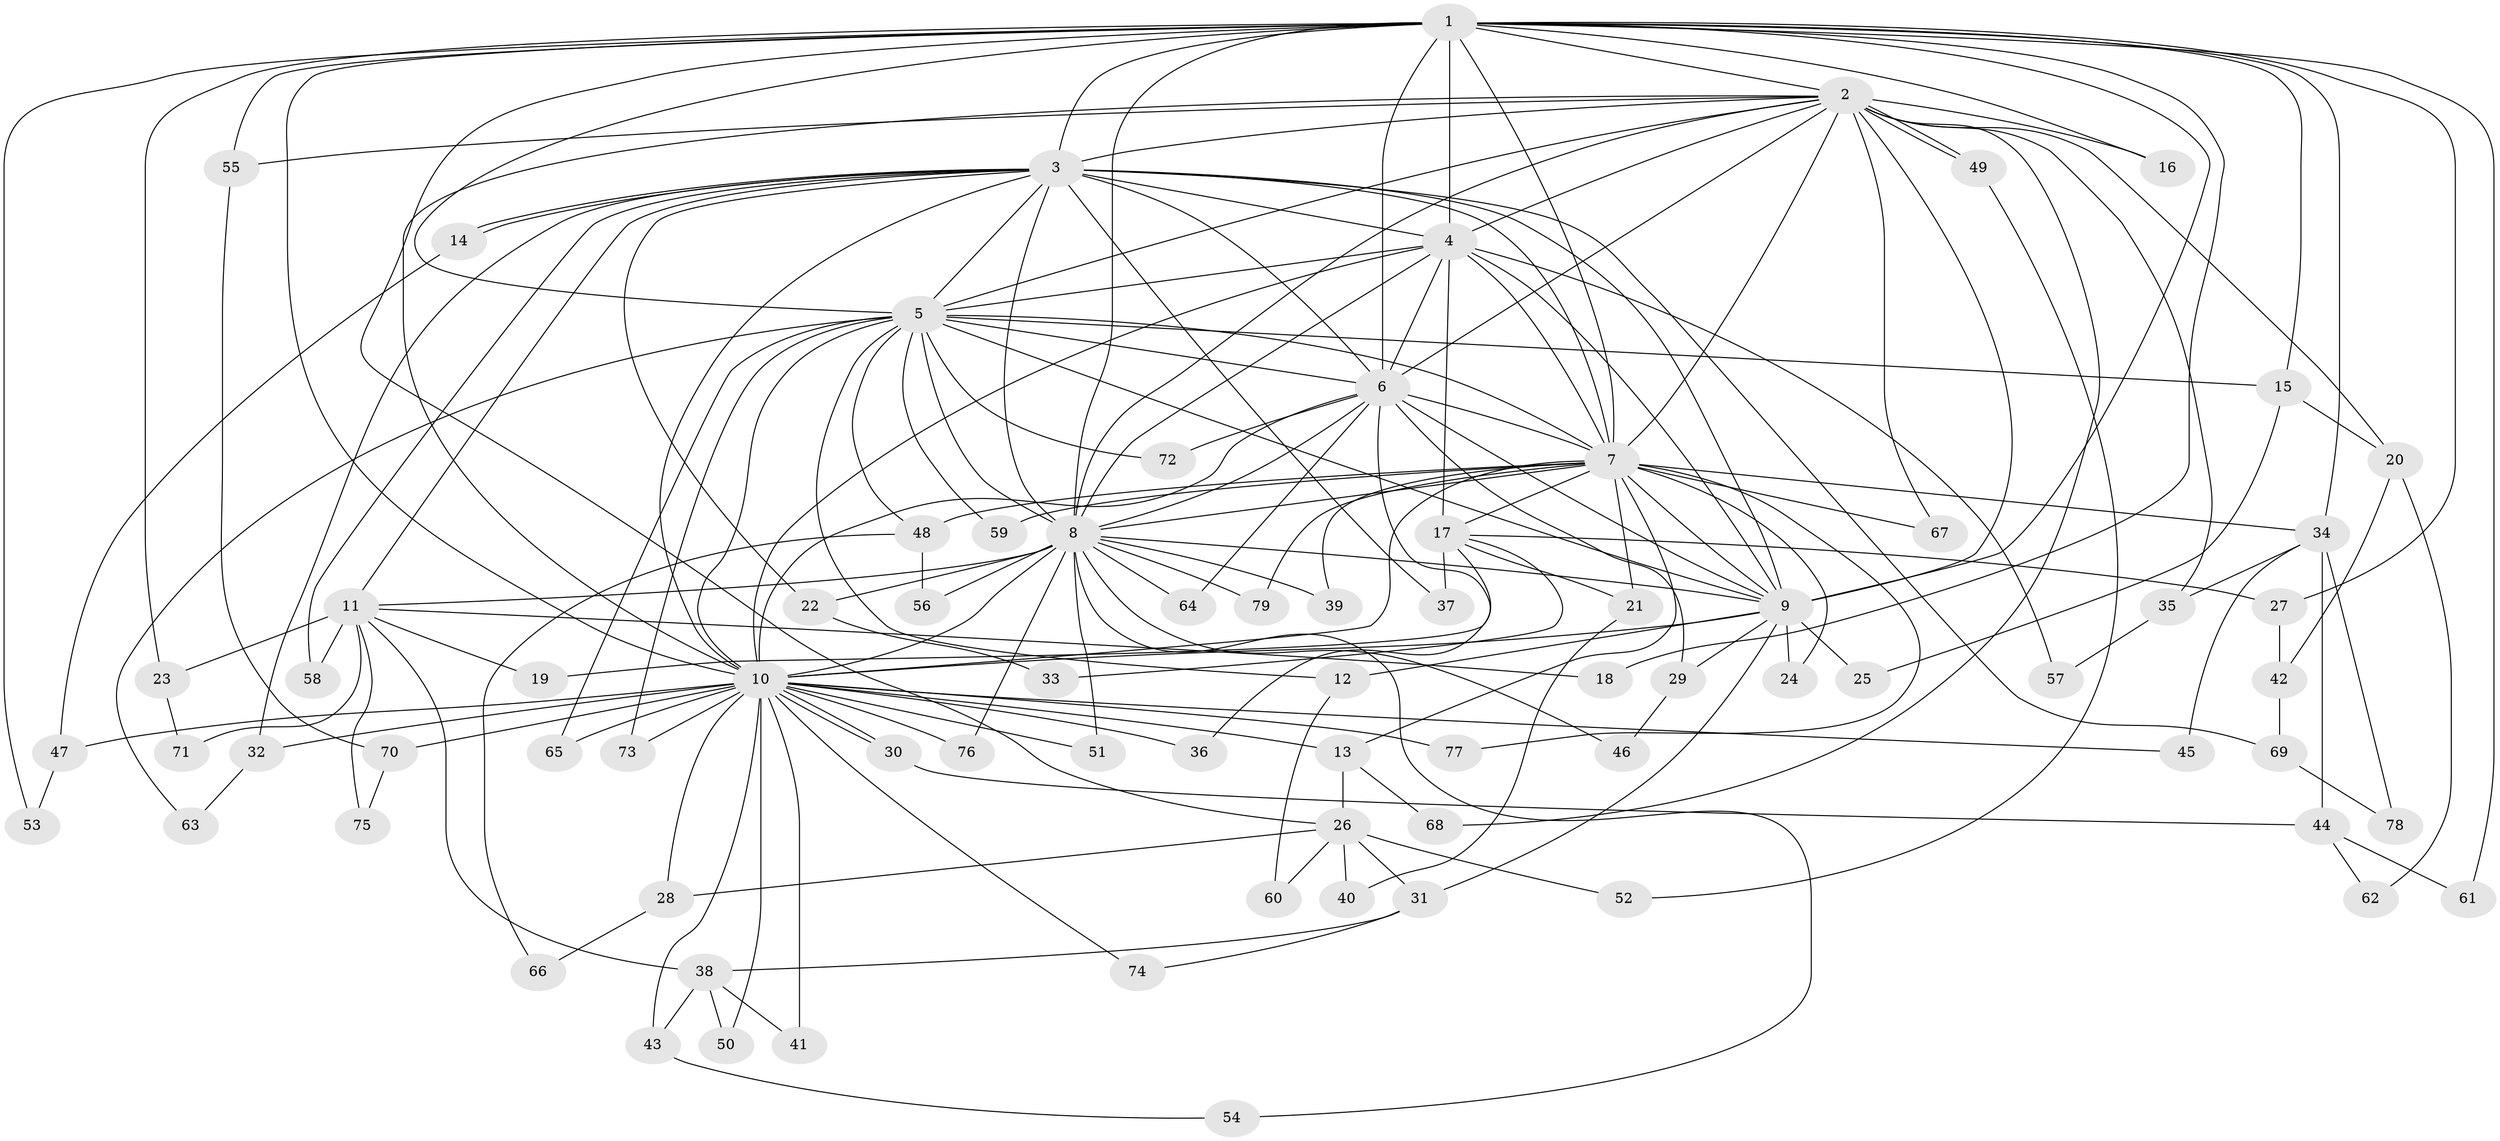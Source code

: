 // Generated by graph-tools (version 1.1) at 2025/11/02/27/25 16:11:01]
// undirected, 79 vertices, 183 edges
graph export_dot {
graph [start="1"]
  node [color=gray90,style=filled];
  1;
  2;
  3;
  4;
  5;
  6;
  7;
  8;
  9;
  10;
  11;
  12;
  13;
  14;
  15;
  16;
  17;
  18;
  19;
  20;
  21;
  22;
  23;
  24;
  25;
  26;
  27;
  28;
  29;
  30;
  31;
  32;
  33;
  34;
  35;
  36;
  37;
  38;
  39;
  40;
  41;
  42;
  43;
  44;
  45;
  46;
  47;
  48;
  49;
  50;
  51;
  52;
  53;
  54;
  55;
  56;
  57;
  58;
  59;
  60;
  61;
  62;
  63;
  64;
  65;
  66;
  67;
  68;
  69;
  70;
  71;
  72;
  73;
  74;
  75;
  76;
  77;
  78;
  79;
  1 -- 2;
  1 -- 3;
  1 -- 4;
  1 -- 5;
  1 -- 6;
  1 -- 7;
  1 -- 8;
  1 -- 9;
  1 -- 10;
  1 -- 15;
  1 -- 16;
  1 -- 18;
  1 -- 23;
  1 -- 26;
  1 -- 27;
  1 -- 34;
  1 -- 53;
  1 -- 55;
  1 -- 61;
  2 -- 3;
  2 -- 4;
  2 -- 5;
  2 -- 6;
  2 -- 7;
  2 -- 8;
  2 -- 9;
  2 -- 10;
  2 -- 16;
  2 -- 20;
  2 -- 35;
  2 -- 49;
  2 -- 49;
  2 -- 55;
  2 -- 67;
  2 -- 68;
  3 -- 4;
  3 -- 5;
  3 -- 6;
  3 -- 7;
  3 -- 8;
  3 -- 9;
  3 -- 10;
  3 -- 11;
  3 -- 14;
  3 -- 14;
  3 -- 22;
  3 -- 32;
  3 -- 37;
  3 -- 58;
  3 -- 69;
  4 -- 5;
  4 -- 6;
  4 -- 7;
  4 -- 8;
  4 -- 9;
  4 -- 10;
  4 -- 17;
  4 -- 57;
  5 -- 6;
  5 -- 7;
  5 -- 8;
  5 -- 9;
  5 -- 10;
  5 -- 12;
  5 -- 15;
  5 -- 48;
  5 -- 59;
  5 -- 63;
  5 -- 65;
  5 -- 72;
  5 -- 73;
  6 -- 7;
  6 -- 8;
  6 -- 9;
  6 -- 10;
  6 -- 29;
  6 -- 36;
  6 -- 64;
  6 -- 72;
  7 -- 8;
  7 -- 9;
  7 -- 10;
  7 -- 13;
  7 -- 17;
  7 -- 21;
  7 -- 24;
  7 -- 34;
  7 -- 39;
  7 -- 48;
  7 -- 59;
  7 -- 67;
  7 -- 77;
  7 -- 79;
  8 -- 9;
  8 -- 10;
  8 -- 11;
  8 -- 22;
  8 -- 39;
  8 -- 46;
  8 -- 51;
  8 -- 54;
  8 -- 56;
  8 -- 64;
  8 -- 76;
  8 -- 79;
  9 -- 10;
  9 -- 12;
  9 -- 24;
  9 -- 25;
  9 -- 29;
  9 -- 31;
  10 -- 13;
  10 -- 28;
  10 -- 30;
  10 -- 30;
  10 -- 32;
  10 -- 36;
  10 -- 41;
  10 -- 43;
  10 -- 45;
  10 -- 47;
  10 -- 50;
  10 -- 51;
  10 -- 65;
  10 -- 70;
  10 -- 73;
  10 -- 74;
  10 -- 76;
  10 -- 77;
  11 -- 18;
  11 -- 19;
  11 -- 23;
  11 -- 38;
  11 -- 58;
  11 -- 71;
  11 -- 75;
  12 -- 60;
  13 -- 26;
  13 -- 68;
  14 -- 47;
  15 -- 20;
  15 -- 25;
  17 -- 19;
  17 -- 21;
  17 -- 27;
  17 -- 33;
  17 -- 37;
  20 -- 42;
  20 -- 62;
  21 -- 40;
  22 -- 33;
  23 -- 71;
  26 -- 28;
  26 -- 31;
  26 -- 40;
  26 -- 52;
  26 -- 60;
  27 -- 42;
  28 -- 66;
  29 -- 46;
  30 -- 44;
  31 -- 38;
  31 -- 74;
  32 -- 63;
  34 -- 35;
  34 -- 44;
  34 -- 45;
  34 -- 78;
  35 -- 57;
  38 -- 41;
  38 -- 43;
  38 -- 50;
  42 -- 69;
  43 -- 54;
  44 -- 61;
  44 -- 62;
  47 -- 53;
  48 -- 56;
  48 -- 66;
  49 -- 52;
  55 -- 70;
  69 -- 78;
  70 -- 75;
}
